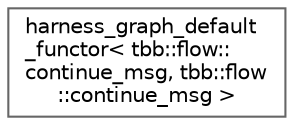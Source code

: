 digraph "类继承关系图"
{
 // LATEX_PDF_SIZE
  bgcolor="transparent";
  edge [fontname=Helvetica,fontsize=10,labelfontname=Helvetica,labelfontsize=10];
  node [fontname=Helvetica,fontsize=10,shape=box,height=0.2,width=0.4];
  rankdir="LR";
  Node0 [id="Node000000",label="harness_graph_default\l_functor\< tbb::flow::\lcontinue_msg, tbb::flow\l::continue_msg \>",height=0.2,width=0.4,color="grey40", fillcolor="white", style="filled",URL="$structharness__graph__default__functor_3_01tbb_1_1flow_1_1continue__msg_00_01tbb_1_1flow_1_1continue__msg_01_4.html",tooltip=" "];
}
